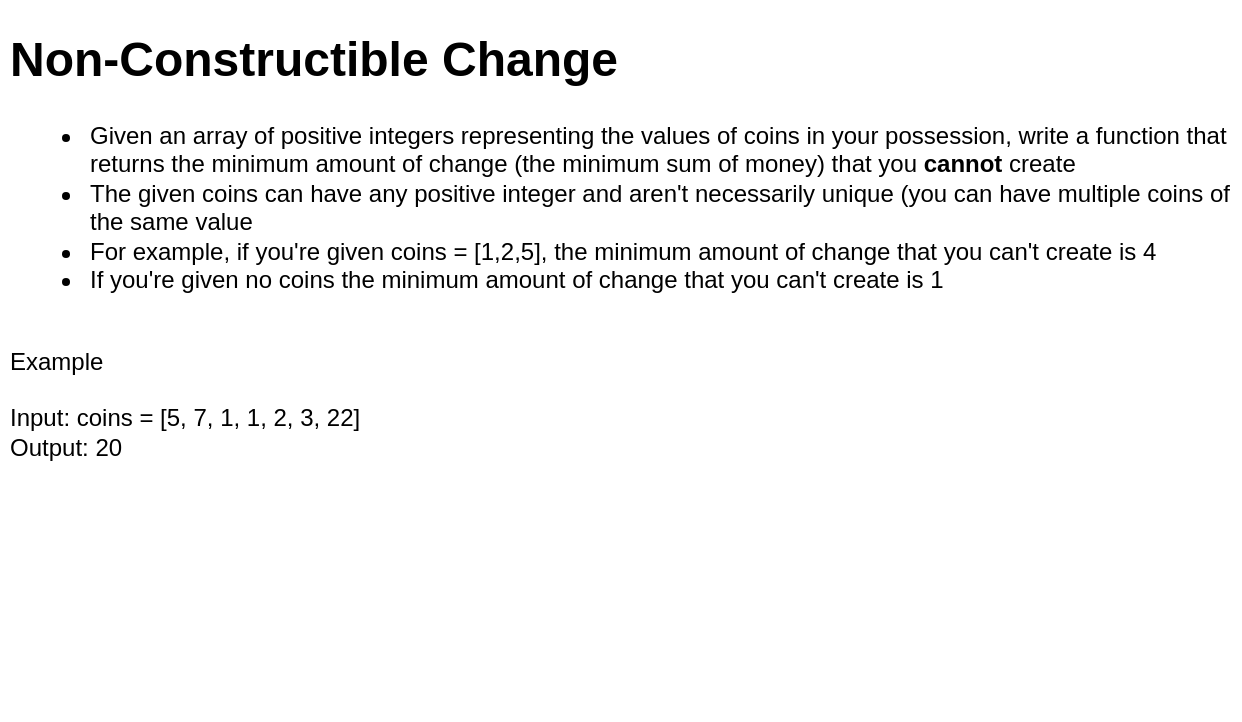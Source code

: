 <mxfile version="20.2.7" type="github">
  <diagram id="fiOUacKklxMrVB7VpBp5" name="Page-1">
    <mxGraphModel dx="1829" dy="1026" grid="1" gridSize="10" guides="1" tooltips="1" connect="1" arrows="1" fold="1" page="1" pageScale="1" pageWidth="1100" pageHeight="850" math="0" shadow="0">
      <root>
        <mxCell id="0" />
        <mxCell id="1" parent="0" />
        <mxCell id="cojuT7JFz5XVT151xIte-1" value="&lt;h1&gt;Non-Constructible Change&lt;/h1&gt;&lt;p&gt;&lt;/p&gt;&lt;ul&gt;&lt;li&gt;Given an array of positive integers representing the values of coins in your possession, write a function that returns the minimum amount of change (the minimum sum of money) that you &lt;b&gt;cannot &lt;/b&gt;create&amp;nbsp;&lt;/li&gt;&lt;li&gt;The given coins can have any positive integer and aren&#39;t necessarily unique (you can have multiple coins of the same value&lt;/li&gt;&lt;li&gt;For example, if you&#39;re given coins = [1,2,5], the minimum amount of change that you can&#39;t create is 4&lt;/li&gt;&lt;li&gt;If you&#39;re given no coins the minimum amount of change that you can&#39;t create is 1&lt;/li&gt;&lt;/ul&gt;&lt;div&gt;&lt;br&gt;&lt;/div&gt;&lt;div&gt;Example&lt;/div&gt;&lt;div&gt;&lt;br&gt;&lt;/div&gt;&lt;div&gt;Input: coins = [5, 7, 1, 1, 2, 3, 22]&lt;/div&gt;&lt;div&gt;Output: 20&lt;/div&gt;&lt;p&gt;&lt;/p&gt;" style="text;html=1;strokeColor=none;fillColor=none;spacing=5;spacingTop=-20;whiteSpace=wrap;overflow=hidden;rounded=0;" vertex="1" parent="1">
          <mxGeometry x="60" y="40" width="620" height="350" as="geometry" />
        </mxCell>
      </root>
    </mxGraphModel>
  </diagram>
</mxfile>
